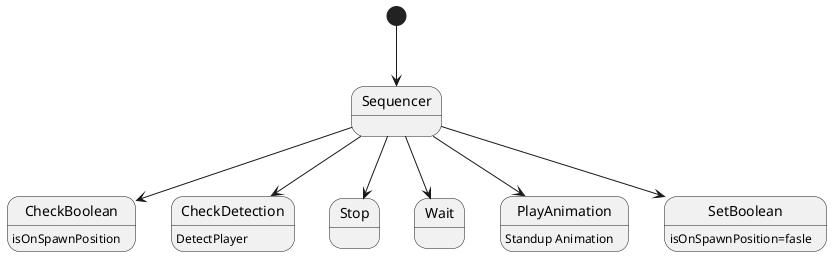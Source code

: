 @startuml

[*]-->Sequencer
Sequencer-->CheckBoolean
CheckBoolean : isOnSpawnPosition
Sequencer-->CheckDetection
CheckDetection : DetectPlayer
Sequencer-->Stop
Sequencer-->Wait
Sequencer-->PlayAnimation
PlayAnimation : Standup Animation
Sequencer-->SetBoolean
SetBoolean : isOnSpawnPosition=fasle

@enduml